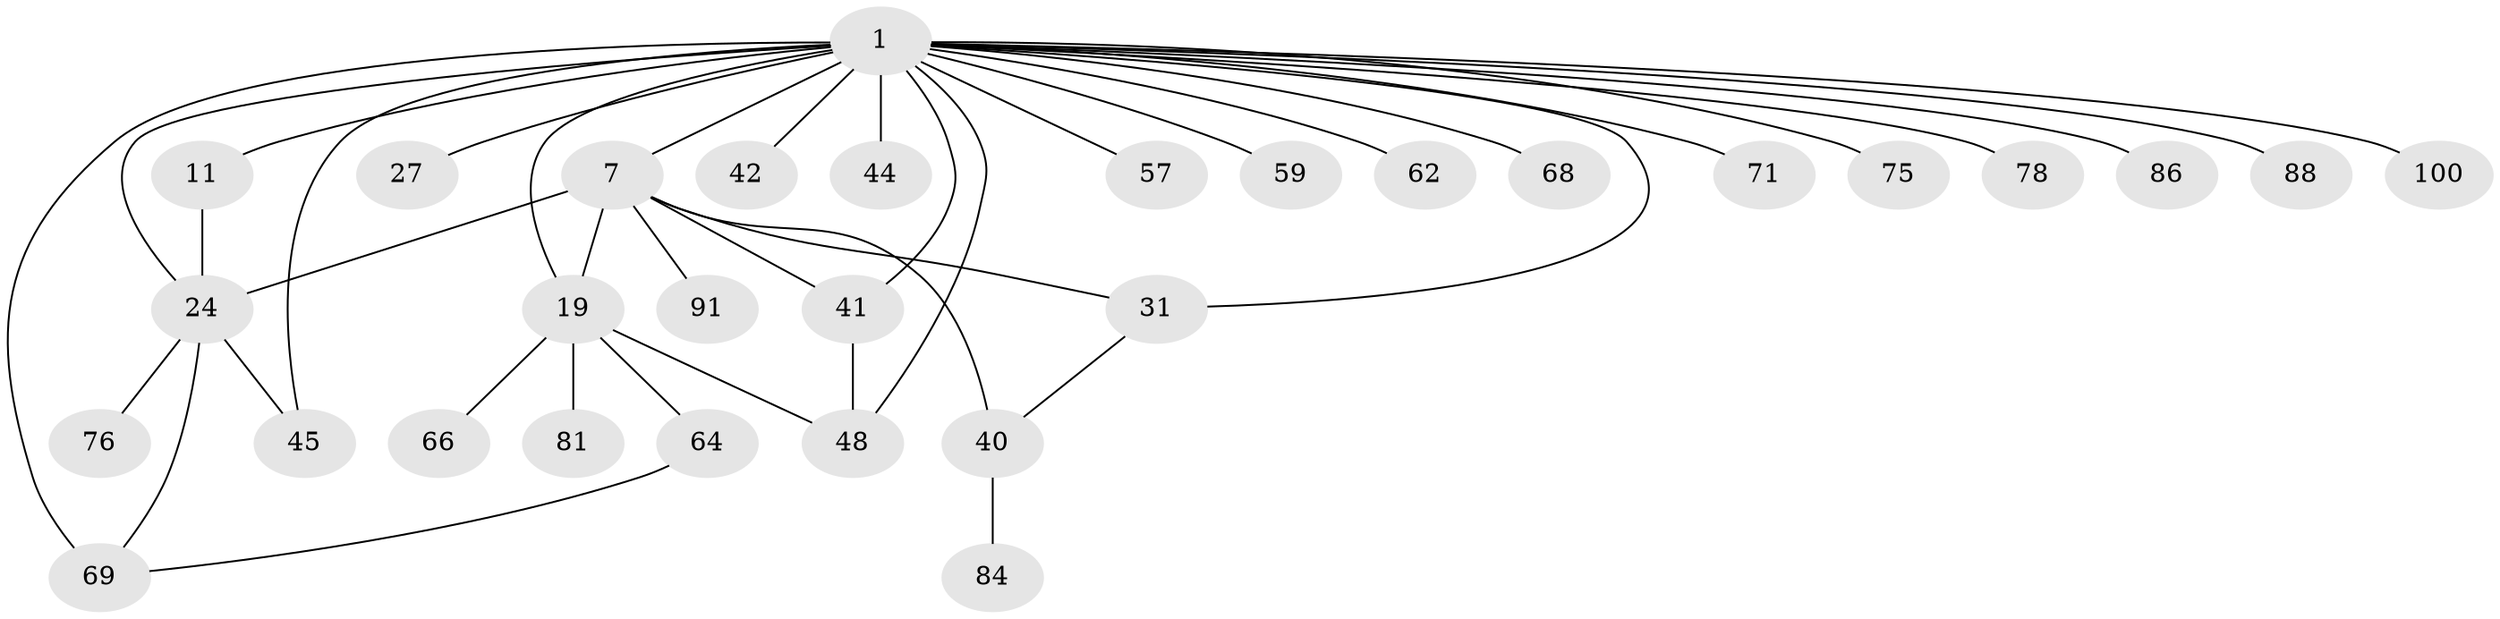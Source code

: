 // original degree distribution, {6: 0.029411764705882353, 4: 0.11764705882352941, 5: 0.049019607843137254, 3: 0.3137254901960784, 2: 0.20588235294117646, 1: 0.28431372549019607}
// Generated by graph-tools (version 1.1) at 2025/17/03/04/25 18:17:02]
// undirected, 30 vertices, 40 edges
graph export_dot {
graph [start="1"]
  node [color=gray90,style=filled];
  1 [super="+2+3+25+9+5"];
  7 [super="+65+13+26+23"];
  11 [super="+102"];
  19 [super="+32+36+20"];
  24 [super="+28+99"];
  27 [super="+93"];
  31 [super="+34"];
  40 [super="+72+54"];
  41 [super="+56+50"];
  42 [super="+82+51"];
  44 [super="+98+87"];
  45;
  48 [super="+70"];
  57 [super="+79"];
  59;
  62;
  64;
  66;
  68;
  69 [super="+83"];
  71 [super="+95"];
  75;
  76;
  78;
  81;
  84;
  86;
  88 [super="+92"];
  91;
  100;
  1 -- 24;
  1 -- 57 [weight=2];
  1 -- 11;
  1 -- 62 [weight=2];
  1 -- 7 [weight=6];
  1 -- 42;
  1 -- 45 [weight=2];
  1 -- 48;
  1 -- 19;
  1 -- 59;
  1 -- 68;
  1 -- 69 [weight=2];
  1 -- 41;
  1 -- 86;
  1 -- 88 [weight=2];
  1 -- 27;
  1 -- 31;
  1 -- 100;
  1 -- 71;
  1 -- 75;
  1 -- 44 [weight=2];
  1 -- 78;
  7 -- 40;
  7 -- 24;
  7 -- 41;
  7 -- 91;
  7 -- 19;
  7 -- 31;
  11 -- 24;
  19 -- 48;
  19 -- 81;
  19 -- 66;
  19 -- 64;
  24 -- 76;
  24 -- 69;
  24 -- 45;
  31 -- 40;
  40 -- 84;
  41 -- 48;
  64 -- 69;
}
